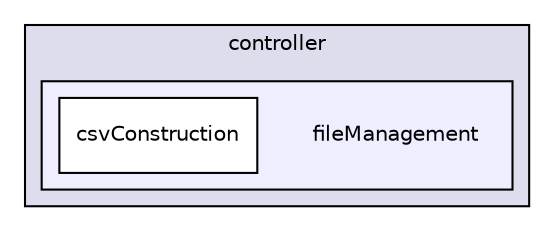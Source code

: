 digraph "RAPSim/src/sgs/controller/fileManagement" {
  compound=true
  node [ fontsize="10", fontname="Helvetica"];
  edge [ labelfontsize="10", labelfontname="Helvetica"];
  subgraph clusterdir_99dd78d32466b9b10eb75d2afc9f75b3 {
    graph [ bgcolor="#ddddee", pencolor="black", label="controller" fontname="Helvetica", fontsize="10", URL="dir_99dd78d32466b9b10eb75d2afc9f75b3.html"]
  subgraph clusterdir_127aa4ac8168d7e14a48395997148833 {
    graph [ bgcolor="#eeeeff", pencolor="black", label="" URL="dir_127aa4ac8168d7e14a48395997148833.html"];
    dir_127aa4ac8168d7e14a48395997148833 [shape=plaintext label="fileManagement"];
    dir_380013c129f2e56345bd801f5c869791 [shape=box label="csvConstruction" color="black" fillcolor="white" style="filled" URL="dir_380013c129f2e56345bd801f5c869791.html"];
  }
  }
}
